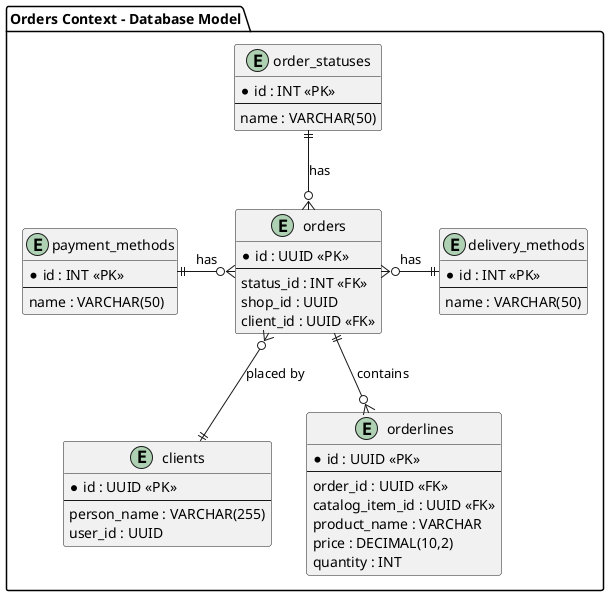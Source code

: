 @startuml database

package "Orders Context - Database Model" {

    entity "clients" as clients {
      * id : UUID <<PK>>
      --
      person_name : VARCHAR(255)
      user_id : UUID
    }

    entity "orders" as orders {
      * id : UUID <<PK>>
      --
      status_id : INT <<FK>>
      shop_id : UUID
      client_id : UUID <<FK>>
    }

    entity "order_statuses" as order_status {
      * id : INT <<PK>>
      --
      name : VARCHAR(50)
    }

    entity "payment_methods" as payment_method {
      * id : INT <<PK>>
      --
      name : VARCHAR(50)
    }

    entity "delivery_methods" as delivery_method {
      * id : INT <<PK>>
      --
      name : VARCHAR(50)
    }

    entity "orderlines" as orderlines {
      * id : UUID <<PK>>
      --
      order_id : UUID <<FK>>
      catalog_item_id : UUID <<FK>>
      product_name : VARCHAR
      price : DECIMAL(10,2)
      quantity : INT
    }

    orders ||--o{ orderlines : "contains"
    orders }o-up-|| order_status : "has"
    orders }o-right-|| delivery_method : "has"
    orders }o-left-|| payment_method : "has"
    orders }o--|| clients : "placed by"
}

@enduml
